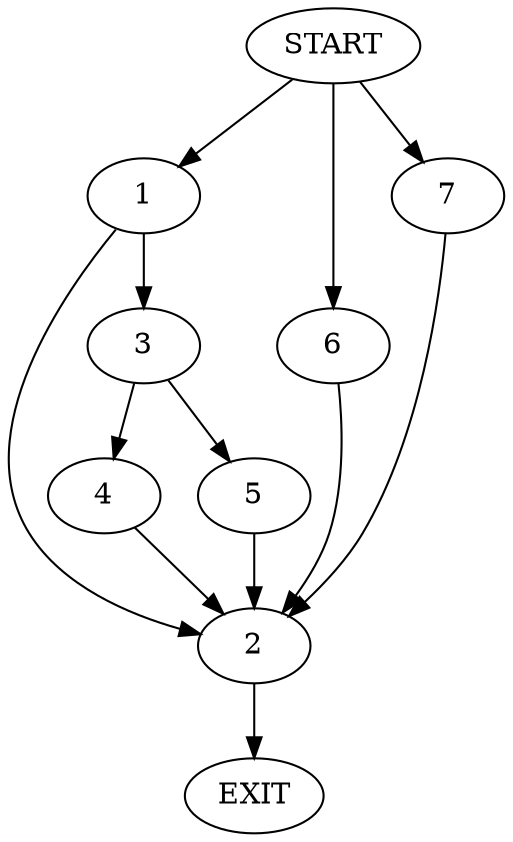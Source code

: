 digraph {
0 [label="START"]
8 [label="EXIT"]
0 -> 1
1 -> 2
1 -> 3
2 -> 8
3 -> 4
3 -> 5
4 -> 2
5 -> 2
0 -> 6
6 -> 2
0 -> 7
7 -> 2
}
